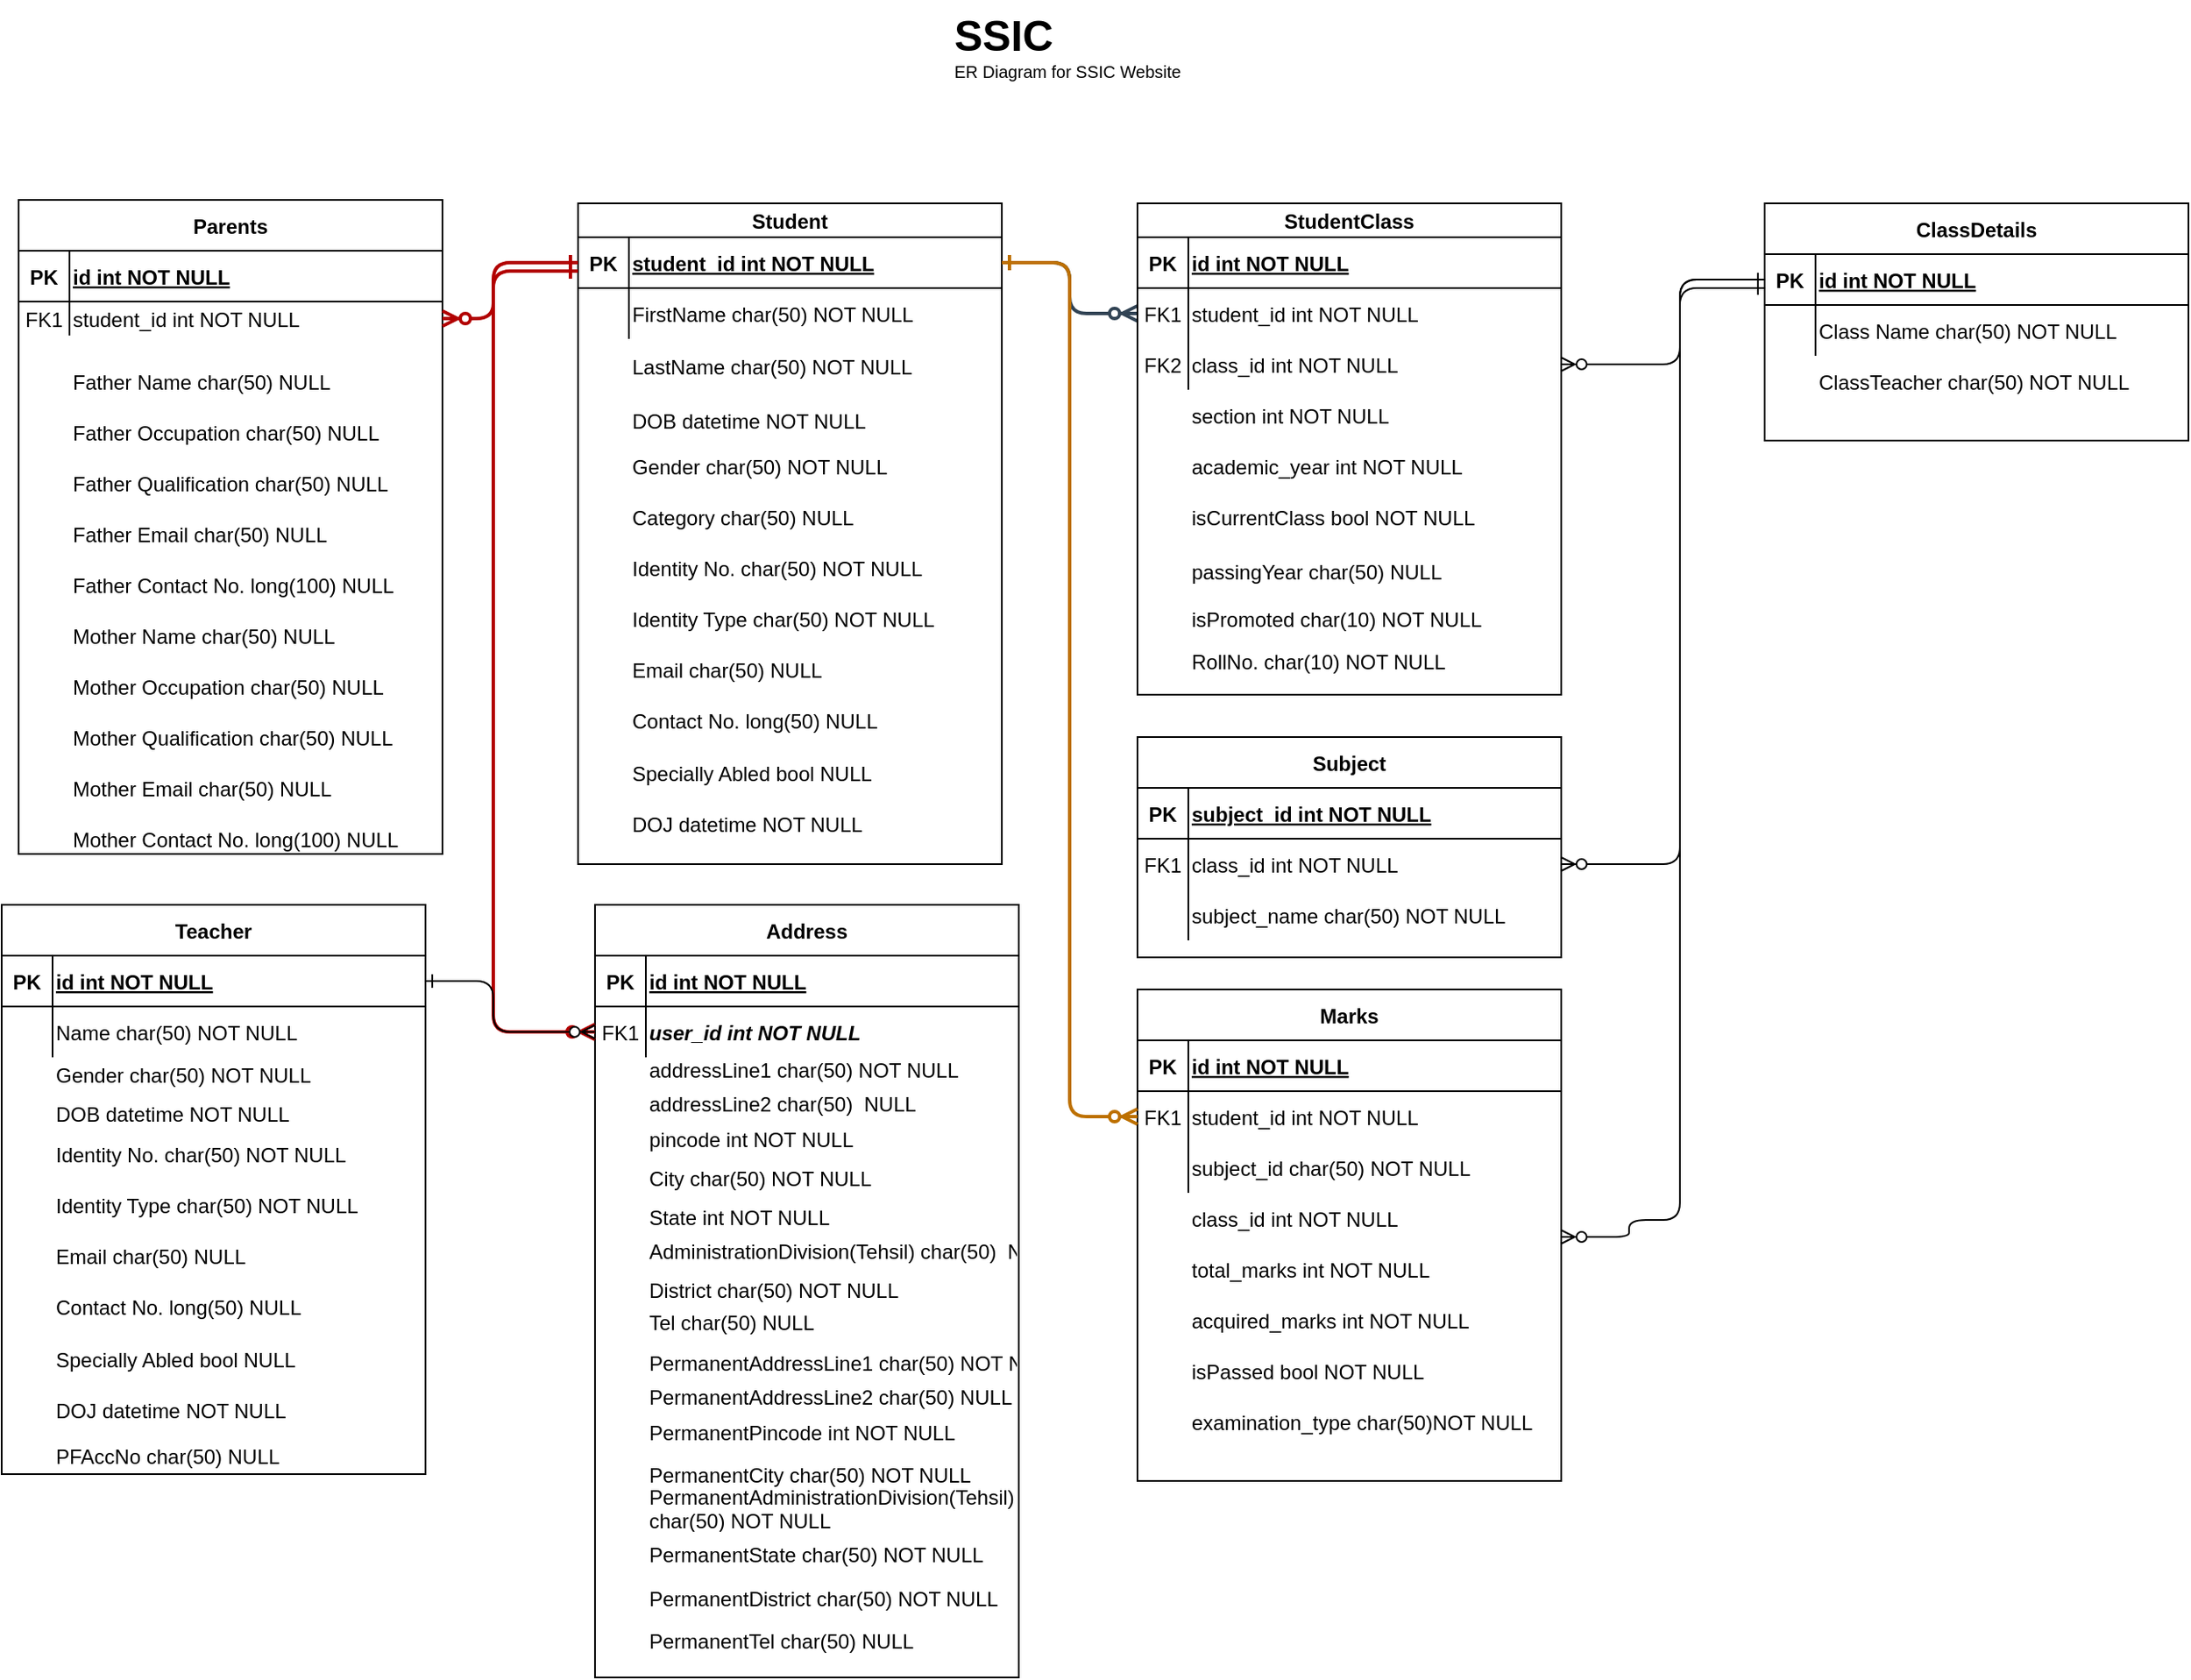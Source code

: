 <mxfile version="24.7.12">
  <diagram id="R2lEEEUBdFMjLlhIrx00" name="Page-1">
    <mxGraphModel dx="2584" dy="810" grid="1" gridSize="10" guides="1" tooltips="1" connect="1" arrows="1" fold="1" page="1" pageScale="1" pageWidth="850" pageHeight="1100" math="0" shadow="0" extFonts="Permanent Marker^https://fonts.googleapis.com/css?family=Permanent+Marker">
      <root>
        <mxCell id="0" />
        <mxCell id="1" parent="0" />
        <mxCell id="C-vyLk0tnHw3VtMMgP7b-1" value="" style="edgeStyle=orthogonalEdgeStyle;endArrow=ERzeroToMany;startArrow=ERone;endFill=1;startFill=0;spacing=2;spacingLeft=0;spacingBottom=0;strokeWidth=2;fillColor=#647687;strokeColor=#314354;" parent="1" source="C-vyLk0tnHw3VtMMgP7b-24" target="C-vyLk0tnHw3VtMMgP7b-6" edge="1">
          <mxGeometry width="100" height="100" relative="1" as="geometry">
            <mxPoint x="340" y="720" as="sourcePoint" />
            <mxPoint x="440" y="620" as="targetPoint" />
          </mxGeometry>
        </mxCell>
        <mxCell id="C-vyLk0tnHw3VtMMgP7b-2" value="StudentClass" style="shape=table;startSize=20;container=1;collapsible=1;childLayout=tableLayout;fixedRows=1;rowLines=0;fontStyle=1;align=center;resizeLast=1;spacing=2;spacingLeft=0;spacingBottom=0;" parent="1" vertex="1">
          <mxGeometry x="450" y="120" width="250" height="290" as="geometry" />
        </mxCell>
        <mxCell id="C-vyLk0tnHw3VtMMgP7b-3" value="" style="shape=partialRectangle;collapsible=0;dropTarget=0;pointerEvents=0;fillColor=none;points=[[0,0.5],[1,0.5]];portConstraint=eastwest;top=0;left=0;right=0;bottom=1;spacing=2;spacingLeft=0;spacingBottom=0;" parent="C-vyLk0tnHw3VtMMgP7b-2" vertex="1">
          <mxGeometry y="20" width="250" height="30" as="geometry" />
        </mxCell>
        <mxCell id="C-vyLk0tnHw3VtMMgP7b-4" value="PK" style="shape=partialRectangle;overflow=hidden;connectable=0;fillColor=none;top=0;left=0;bottom=0;right=0;fontStyle=1;spacing=2;spacingLeft=0;spacingBottom=0;" parent="C-vyLk0tnHw3VtMMgP7b-3" vertex="1">
          <mxGeometry width="30" height="30" as="geometry">
            <mxRectangle width="30" height="30" as="alternateBounds" />
          </mxGeometry>
        </mxCell>
        <mxCell id="C-vyLk0tnHw3VtMMgP7b-5" value="id int NOT NULL " style="shape=partialRectangle;overflow=hidden;connectable=0;fillColor=none;top=0;left=0;bottom=0;right=0;align=left;spacingLeft=0;fontStyle=5;spacing=2;spacingBottom=0;" parent="C-vyLk0tnHw3VtMMgP7b-3" vertex="1">
          <mxGeometry x="30" width="220" height="30" as="geometry">
            <mxRectangle width="220" height="30" as="alternateBounds" />
          </mxGeometry>
        </mxCell>
        <mxCell id="C-vyLk0tnHw3VtMMgP7b-6" value="" style="shape=partialRectangle;collapsible=0;dropTarget=0;pointerEvents=0;fillColor=none;points=[[0,0.5],[1,0.5]];portConstraint=eastwest;top=0;left=0;right=0;bottom=0;spacing=2;spacingLeft=0;spacingBottom=0;" parent="C-vyLk0tnHw3VtMMgP7b-2" vertex="1">
          <mxGeometry y="50" width="250" height="30" as="geometry" />
        </mxCell>
        <mxCell id="C-vyLk0tnHw3VtMMgP7b-7" value="FK1" style="shape=partialRectangle;overflow=hidden;connectable=0;fillColor=none;top=0;left=0;bottom=0;right=0;spacing=2;spacingLeft=0;spacingBottom=0;" parent="C-vyLk0tnHw3VtMMgP7b-6" vertex="1">
          <mxGeometry width="30" height="30" as="geometry">
            <mxRectangle width="30" height="30" as="alternateBounds" />
          </mxGeometry>
        </mxCell>
        <mxCell id="C-vyLk0tnHw3VtMMgP7b-8" value="student_id int NOT NULL" style="shape=partialRectangle;overflow=hidden;connectable=0;fillColor=none;top=0;left=0;bottom=0;right=0;align=left;spacingLeft=0;spacing=2;spacingBottom=0;" parent="C-vyLk0tnHw3VtMMgP7b-6" vertex="1">
          <mxGeometry x="30" width="220" height="30" as="geometry">
            <mxRectangle width="220" height="30" as="alternateBounds" />
          </mxGeometry>
        </mxCell>
        <mxCell id="C-vyLk0tnHw3VtMMgP7b-9" value="" style="shape=partialRectangle;collapsible=0;dropTarget=0;pointerEvents=0;fillColor=none;points=[[0,0.5],[1,0.5]];portConstraint=eastwest;top=0;left=0;right=0;bottom=0;spacing=2;spacingLeft=0;spacingBottom=0;" parent="C-vyLk0tnHw3VtMMgP7b-2" vertex="1">
          <mxGeometry y="80" width="250" height="30" as="geometry" />
        </mxCell>
        <mxCell id="C-vyLk0tnHw3VtMMgP7b-10" value="FK2" style="shape=partialRectangle;overflow=hidden;connectable=0;fillColor=none;top=0;left=0;bottom=0;right=0;spacing=2;spacingLeft=0;spacingBottom=0;" parent="C-vyLk0tnHw3VtMMgP7b-9" vertex="1">
          <mxGeometry width="30" height="30" as="geometry">
            <mxRectangle width="30" height="30" as="alternateBounds" />
          </mxGeometry>
        </mxCell>
        <mxCell id="C-vyLk0tnHw3VtMMgP7b-11" value="class_id int NOT NULL" style="shape=partialRectangle;overflow=hidden;connectable=0;fillColor=none;top=0;left=0;bottom=0;right=0;align=left;spacingLeft=0;spacing=2;spacingBottom=0;" parent="C-vyLk0tnHw3VtMMgP7b-9" vertex="1">
          <mxGeometry x="30" width="220" height="30" as="geometry">
            <mxRectangle width="220" height="30" as="alternateBounds" />
          </mxGeometry>
        </mxCell>
        <mxCell id="C-vyLk0tnHw3VtMMgP7b-13" value="Subject" style="shape=table;startSize=30;container=1;collapsible=1;childLayout=tableLayout;fixedRows=1;rowLines=0;fontStyle=1;align=center;resizeLast=1;spacing=2;spacingLeft=0;spacingBottom=0;" parent="1" vertex="1">
          <mxGeometry x="450" y="435" width="250" height="130" as="geometry" />
        </mxCell>
        <mxCell id="C-vyLk0tnHw3VtMMgP7b-14" value="" style="shape=partialRectangle;collapsible=0;dropTarget=0;pointerEvents=0;fillColor=none;points=[[0,0.5],[1,0.5]];portConstraint=eastwest;top=0;left=0;right=0;bottom=1;spacing=2;spacingLeft=0;spacingBottom=0;" parent="C-vyLk0tnHw3VtMMgP7b-13" vertex="1">
          <mxGeometry y="30" width="250" height="30" as="geometry" />
        </mxCell>
        <mxCell id="C-vyLk0tnHw3VtMMgP7b-15" value="PK" style="shape=partialRectangle;overflow=hidden;connectable=0;fillColor=none;top=0;left=0;bottom=0;right=0;fontStyle=1;spacing=2;spacingLeft=0;spacingBottom=0;" parent="C-vyLk0tnHw3VtMMgP7b-14" vertex="1">
          <mxGeometry width="30" height="30" as="geometry">
            <mxRectangle width="30" height="30" as="alternateBounds" />
          </mxGeometry>
        </mxCell>
        <mxCell id="C-vyLk0tnHw3VtMMgP7b-16" value="subject_id int NOT NULL " style="shape=partialRectangle;overflow=hidden;connectable=0;fillColor=none;top=0;left=0;bottom=0;right=0;align=left;spacingLeft=0;fontStyle=5;spacing=2;spacingBottom=0;" parent="C-vyLk0tnHw3VtMMgP7b-14" vertex="1">
          <mxGeometry x="30" width="220" height="30" as="geometry">
            <mxRectangle width="220" height="30" as="alternateBounds" />
          </mxGeometry>
        </mxCell>
        <mxCell id="C-vyLk0tnHw3VtMMgP7b-17" value="" style="shape=partialRectangle;collapsible=0;dropTarget=0;pointerEvents=0;fillColor=none;points=[[0,0.5],[1,0.5]];portConstraint=eastwest;top=0;left=0;right=0;bottom=0;spacing=2;spacingLeft=0;spacingBottom=0;" parent="C-vyLk0tnHw3VtMMgP7b-13" vertex="1">
          <mxGeometry y="60" width="250" height="30" as="geometry" />
        </mxCell>
        <mxCell id="C-vyLk0tnHw3VtMMgP7b-18" value="FK1" style="shape=partialRectangle;overflow=hidden;connectable=0;fillColor=none;top=0;left=0;bottom=0;right=0;spacing=2;spacingLeft=0;spacingBottom=0;" parent="C-vyLk0tnHw3VtMMgP7b-17" vertex="1">
          <mxGeometry width="30" height="30" as="geometry">
            <mxRectangle width="30" height="30" as="alternateBounds" />
          </mxGeometry>
        </mxCell>
        <mxCell id="C-vyLk0tnHw3VtMMgP7b-19" value="class_id int NOT NULL" style="shape=partialRectangle;overflow=hidden;connectable=0;fillColor=none;top=0;left=0;bottom=0;right=0;align=left;spacingLeft=0;spacing=2;spacingBottom=0;" parent="C-vyLk0tnHw3VtMMgP7b-17" vertex="1">
          <mxGeometry x="30" width="220" height="30" as="geometry">
            <mxRectangle width="220" height="30" as="alternateBounds" />
          </mxGeometry>
        </mxCell>
        <mxCell id="C-vyLk0tnHw3VtMMgP7b-20" value="" style="shape=partialRectangle;collapsible=0;dropTarget=0;pointerEvents=0;fillColor=none;points=[[0,0.5],[1,0.5]];portConstraint=eastwest;top=0;left=0;right=0;bottom=0;spacing=2;spacingLeft=0;spacingBottom=0;" parent="C-vyLk0tnHw3VtMMgP7b-13" vertex="1">
          <mxGeometry y="90" width="250" height="30" as="geometry" />
        </mxCell>
        <mxCell id="C-vyLk0tnHw3VtMMgP7b-21" value="" style="shape=partialRectangle;overflow=hidden;connectable=0;fillColor=none;top=0;left=0;bottom=0;right=0;spacing=2;spacingLeft=0;spacingBottom=0;" parent="C-vyLk0tnHw3VtMMgP7b-20" vertex="1">
          <mxGeometry width="30" height="30" as="geometry">
            <mxRectangle width="30" height="30" as="alternateBounds" />
          </mxGeometry>
        </mxCell>
        <mxCell id="C-vyLk0tnHw3VtMMgP7b-22" value="subject_name char(50) NOT NULL" style="shape=partialRectangle;overflow=hidden;connectable=0;fillColor=none;top=0;left=0;bottom=0;right=0;align=left;spacingLeft=0;spacing=2;spacingBottom=0;" parent="C-vyLk0tnHw3VtMMgP7b-20" vertex="1">
          <mxGeometry x="30" width="220" height="30" as="geometry">
            <mxRectangle width="220" height="30" as="alternateBounds" />
          </mxGeometry>
        </mxCell>
        <mxCell id="C-vyLk0tnHw3VtMMgP7b-23" value="Student" style="shape=table;startSize=20;container=1;collapsible=1;childLayout=tableLayout;fixedRows=1;rowLines=0;fontStyle=1;align=center;resizeLast=1;spacing=2;spacingLeft=0;spacingBottom=0;" parent="1" vertex="1">
          <mxGeometry x="120" y="120" width="250" height="390" as="geometry" />
        </mxCell>
        <mxCell id="C-vyLk0tnHw3VtMMgP7b-24" value="" style="shape=partialRectangle;collapsible=0;dropTarget=0;pointerEvents=0;fillColor=none;points=[[0,0.5],[1,0.5]];portConstraint=eastwest;top=0;left=0;right=0;bottom=1;spacing=2;spacingLeft=0;spacingBottom=0;" parent="C-vyLk0tnHw3VtMMgP7b-23" vertex="1">
          <mxGeometry y="20" width="250" height="30" as="geometry" />
        </mxCell>
        <mxCell id="C-vyLk0tnHw3VtMMgP7b-25" value="PK" style="shape=partialRectangle;overflow=hidden;connectable=0;fillColor=none;top=0;left=0;bottom=0;right=0;fontStyle=1;spacing=2;spacingLeft=0;spacingBottom=0;" parent="C-vyLk0tnHw3VtMMgP7b-24" vertex="1">
          <mxGeometry width="30" height="30" as="geometry">
            <mxRectangle width="30" height="30" as="alternateBounds" />
          </mxGeometry>
        </mxCell>
        <mxCell id="C-vyLk0tnHw3VtMMgP7b-26" value="student_id int NOT NULL " style="shape=partialRectangle;overflow=hidden;connectable=0;fillColor=none;top=0;left=0;bottom=0;right=0;align=left;spacingLeft=0;fontStyle=5;spacing=2;spacingBottom=0;" parent="C-vyLk0tnHw3VtMMgP7b-24" vertex="1">
          <mxGeometry x="30" width="220" height="30" as="geometry">
            <mxRectangle width="220" height="30" as="alternateBounds" />
          </mxGeometry>
        </mxCell>
        <mxCell id="C-vyLk0tnHw3VtMMgP7b-27" value="" style="shape=partialRectangle;collapsible=0;dropTarget=0;pointerEvents=0;fillColor=none;points=[[0,0.5],[1,0.5]];portConstraint=eastwest;top=0;left=0;right=0;bottom=0;spacing=2;spacingLeft=0;spacingBottom=0;" parent="C-vyLk0tnHw3VtMMgP7b-23" vertex="1">
          <mxGeometry y="50" width="250" height="30" as="geometry" />
        </mxCell>
        <mxCell id="C-vyLk0tnHw3VtMMgP7b-28" value="" style="shape=partialRectangle;overflow=hidden;connectable=0;fillColor=none;top=0;left=0;bottom=0;right=0;spacing=2;spacingLeft=0;spacingBottom=0;" parent="C-vyLk0tnHw3VtMMgP7b-27" vertex="1">
          <mxGeometry width="30" height="30" as="geometry">
            <mxRectangle width="30" height="30" as="alternateBounds" />
          </mxGeometry>
        </mxCell>
        <mxCell id="C-vyLk0tnHw3VtMMgP7b-29" value="FirstName char(50) NOT NULL" style="shape=partialRectangle;overflow=hidden;connectable=0;fillColor=none;top=0;left=0;bottom=0;right=0;align=left;spacingLeft=0;spacing=2;spacingBottom=0;" parent="C-vyLk0tnHw3VtMMgP7b-27" vertex="1">
          <mxGeometry x="30" width="220" height="30" as="geometry">
            <mxRectangle width="220" height="30" as="alternateBounds" />
          </mxGeometry>
        </mxCell>
        <mxCell id="k3oxSV8VT4pSsXAw7agm-1" value="&lt;p style=&quot;line-height: 130%;&quot;&gt;&lt;/p&gt;&lt;h1 style=&quot;margin-top: 0px; font-size: 25px; line-height: 20%;&quot;&gt;SSIC&lt;/h1&gt;&lt;p style=&quot;line-height: 20%;&quot;&gt;&lt;font style=&quot;font-size: 10px;&quot;&gt;ER Diagram for SSIC Website&lt;/font&gt;&lt;/p&gt;&lt;p&gt;&lt;/p&gt;" style="text;html=1;whiteSpace=wrap;overflow=hidden;rounded=0;labelBackgroundColor=default;" vertex="1" parent="1">
          <mxGeometry x="340" width="140" height="50" as="geometry" />
        </mxCell>
        <mxCell id="k3oxSV8VT4pSsXAw7agm-7" value="" style="group;spacing=2;spacingLeft=0;spacingBottom=0;" vertex="1" connectable="0" parent="1">
          <mxGeometry x="120" y="201" width="250" height="30" as="geometry" />
        </mxCell>
        <mxCell id="k3oxSV8VT4pSsXAw7agm-5" value="" style="shape=partialRectangle;overflow=hidden;connectable=0;fillColor=none;top=0;left=0;bottom=0;right=0;spacing=2;spacingLeft=0;spacingBottom=0;" vertex="1" parent="k3oxSV8VT4pSsXAw7agm-7">
          <mxGeometry width="30" height="30" as="geometry">
            <mxRectangle width="30" height="30" as="alternateBounds" />
          </mxGeometry>
        </mxCell>
        <mxCell id="k3oxSV8VT4pSsXAw7agm-6" value="LastName char(50) NOT NULL" style="shape=partialRectangle;overflow=hidden;connectable=0;fillColor=none;top=0;left=0;bottom=0;right=0;align=left;spacingLeft=0;spacing=2;spacingBottom=0;" vertex="1" parent="k3oxSV8VT4pSsXAw7agm-7">
          <mxGeometry x="30" width="220" height="30" as="geometry">
            <mxRectangle width="220" height="30" as="alternateBounds" />
          </mxGeometry>
        </mxCell>
        <mxCell id="k3oxSV8VT4pSsXAw7agm-8" value="" style="group;spacing=2;spacingLeft=0;spacingBottom=0;" vertex="1" connectable="0" parent="1">
          <mxGeometry x="120" y="233" width="250" height="30" as="geometry" />
        </mxCell>
        <mxCell id="k3oxSV8VT4pSsXAw7agm-9" value="" style="shape=partialRectangle;overflow=hidden;connectable=0;fillColor=none;top=0;left=0;bottom=0;right=0;spacing=2;spacingLeft=0;spacingBottom=0;" vertex="1" parent="k3oxSV8VT4pSsXAw7agm-8">
          <mxGeometry width="30" height="30" as="geometry">
            <mxRectangle width="30" height="30" as="alternateBounds" />
          </mxGeometry>
        </mxCell>
        <mxCell id="k3oxSV8VT4pSsXAw7agm-10" value="DOB datetime NOT NULL" style="shape=partialRectangle;overflow=hidden;connectable=0;fillColor=none;top=0;left=0;bottom=0;right=0;align=left;spacingLeft=0;spacing=2;spacingBottom=0;" vertex="1" parent="k3oxSV8VT4pSsXAw7agm-8">
          <mxGeometry x="30" width="220" height="30" as="geometry">
            <mxRectangle width="220" height="30" as="alternateBounds" />
          </mxGeometry>
        </mxCell>
        <mxCell id="k3oxSV8VT4pSsXAw7agm-11" value="" style="group;spacing=2;spacingLeft=0;spacingBottom=0;" vertex="1" connectable="0" parent="1">
          <mxGeometry x="120" y="260" width="250" height="30" as="geometry" />
        </mxCell>
        <mxCell id="k3oxSV8VT4pSsXAw7agm-12" value="" style="shape=partialRectangle;overflow=hidden;connectable=0;fillColor=none;top=0;left=0;bottom=0;right=0;spacing=2;spacingLeft=0;spacingBottom=0;" vertex="1" parent="k3oxSV8VT4pSsXAw7agm-11">
          <mxGeometry width="30" height="30" as="geometry">
            <mxRectangle width="30" height="30" as="alternateBounds" />
          </mxGeometry>
        </mxCell>
        <mxCell id="k3oxSV8VT4pSsXAw7agm-13" value="Gender char(50) NOT NULL" style="shape=partialRectangle;overflow=hidden;connectable=0;fillColor=none;top=0;left=0;bottom=0;right=0;align=left;spacingLeft=0;spacing=2;spacingBottom=0;" vertex="1" parent="k3oxSV8VT4pSsXAw7agm-11">
          <mxGeometry x="30" width="220" height="30" as="geometry">
            <mxRectangle width="220" height="30" as="alternateBounds" />
          </mxGeometry>
        </mxCell>
        <mxCell id="k3oxSV8VT4pSsXAw7agm-14" value="Category char(50) NULL" style="shape=partialRectangle;overflow=hidden;connectable=0;fillColor=none;top=0;left=0;bottom=0;right=0;align=left;spacingLeft=0;spacing=2;spacingBottom=0;" vertex="1" parent="1">
          <mxGeometry x="150" y="290" width="220" height="30" as="geometry">
            <mxRectangle width="220" height="30" as="alternateBounds" />
          </mxGeometry>
        </mxCell>
        <mxCell id="k3oxSV8VT4pSsXAw7agm-15" value="Identity No. char(50) NOT NULL" style="shape=partialRectangle;overflow=hidden;connectable=0;fillColor=none;top=0;left=0;bottom=0;right=0;align=left;spacingLeft=0;spacing=2;spacingBottom=0;" vertex="1" parent="1">
          <mxGeometry x="150" y="320" width="220" height="30" as="geometry">
            <mxRectangle width="220" height="30" as="alternateBounds" />
          </mxGeometry>
        </mxCell>
        <mxCell id="k3oxSV8VT4pSsXAw7agm-16" value="Identity Type char(50) NOT NULL" style="shape=partialRectangle;overflow=hidden;connectable=0;fillColor=none;top=0;left=0;bottom=0;right=0;align=left;spacingLeft=0;spacing=2;spacingBottom=0;" vertex="1" parent="1">
          <mxGeometry x="150" y="350" width="220" height="30" as="geometry">
            <mxRectangle width="220" height="30" as="alternateBounds" />
          </mxGeometry>
        </mxCell>
        <mxCell id="k3oxSV8VT4pSsXAw7agm-17" value="Email char(50) NULL" style="shape=partialRectangle;overflow=hidden;connectable=0;fillColor=none;top=0;left=0;bottom=0;right=0;align=left;spacingLeft=0;spacing=2;spacingBottom=0;" vertex="1" parent="1">
          <mxGeometry x="150" y="380" width="220" height="30" as="geometry">
            <mxRectangle width="220" height="30" as="alternateBounds" />
          </mxGeometry>
        </mxCell>
        <mxCell id="k3oxSV8VT4pSsXAw7agm-18" value="Contact No. long(50) NULL" style="shape=partialRectangle;overflow=hidden;connectable=0;fillColor=none;top=0;left=0;bottom=0;right=0;align=left;spacingLeft=0;spacing=2;spacingBottom=0;" vertex="1" parent="1">
          <mxGeometry x="150" y="410" width="220" height="30" as="geometry">
            <mxRectangle width="220" height="30" as="alternateBounds" />
          </mxGeometry>
        </mxCell>
        <mxCell id="k3oxSV8VT4pSsXAw7agm-30" value="Specially Abled bool NULL" style="shape=partialRectangle;overflow=hidden;connectable=0;fillColor=none;top=0;left=0;bottom=0;right=0;align=left;spacingLeft=0;spacing=2;spacingBottom=0;" vertex="1" parent="1">
          <mxGeometry x="150" y="441" width="220" height="30" as="geometry">
            <mxRectangle width="220" height="30" as="alternateBounds" />
          </mxGeometry>
        </mxCell>
        <mxCell id="k3oxSV8VT4pSsXAw7agm-31" value="DOJ datetime NOT NULL" style="shape=partialRectangle;overflow=hidden;connectable=0;fillColor=none;top=0;left=0;bottom=0;right=0;align=left;spacingLeft=0;spacing=2;spacingBottom=0;" vertex="1" parent="1">
          <mxGeometry x="150" y="471" width="220" height="30" as="geometry">
            <mxRectangle width="220" height="30" as="alternateBounds" />
          </mxGeometry>
        </mxCell>
        <mxCell id="k3oxSV8VT4pSsXAw7agm-32" value="section int NOT NULL" style="shape=partialRectangle;overflow=hidden;connectable=0;fillColor=none;top=0;left=0;bottom=0;right=0;align=left;spacingLeft=0;spacing=2;spacingBottom=0;" vertex="1" parent="1">
          <mxGeometry x="480" y="230" width="220" height="30" as="geometry">
            <mxRectangle width="220" height="30" as="alternateBounds" />
          </mxGeometry>
        </mxCell>
        <mxCell id="k3oxSV8VT4pSsXAw7agm-33" value="Marks" style="shape=table;startSize=30;container=1;collapsible=1;childLayout=tableLayout;fixedRows=1;rowLines=0;fontStyle=1;align=center;resizeLast=1;spacing=2;spacingLeft=0;spacingBottom=0;" vertex="1" parent="1">
          <mxGeometry x="450" y="584" width="250" height="290" as="geometry" />
        </mxCell>
        <mxCell id="k3oxSV8VT4pSsXAw7agm-34" value="" style="shape=partialRectangle;collapsible=0;dropTarget=0;pointerEvents=0;fillColor=none;points=[[0,0.5],[1,0.5]];portConstraint=eastwest;top=0;left=0;right=0;bottom=1;spacing=2;spacingLeft=0;spacingBottom=0;" vertex="1" parent="k3oxSV8VT4pSsXAw7agm-33">
          <mxGeometry y="30" width="250" height="30" as="geometry" />
        </mxCell>
        <mxCell id="k3oxSV8VT4pSsXAw7agm-35" value="PK" style="shape=partialRectangle;overflow=hidden;connectable=0;fillColor=none;top=0;left=0;bottom=0;right=0;fontStyle=1;spacing=2;spacingLeft=0;spacingBottom=0;" vertex="1" parent="k3oxSV8VT4pSsXAw7agm-34">
          <mxGeometry width="30" height="30" as="geometry">
            <mxRectangle width="30" height="30" as="alternateBounds" />
          </mxGeometry>
        </mxCell>
        <mxCell id="k3oxSV8VT4pSsXAw7agm-36" value="id int NOT NULL " style="shape=partialRectangle;overflow=hidden;connectable=0;fillColor=none;top=0;left=0;bottom=0;right=0;align=left;spacingLeft=0;fontStyle=5;spacing=2;spacingBottom=0;" vertex="1" parent="k3oxSV8VT4pSsXAw7agm-34">
          <mxGeometry x="30" width="220" height="30" as="geometry">
            <mxRectangle width="220" height="30" as="alternateBounds" />
          </mxGeometry>
        </mxCell>
        <mxCell id="k3oxSV8VT4pSsXAw7agm-37" value="" style="shape=partialRectangle;collapsible=0;dropTarget=0;pointerEvents=0;fillColor=none;points=[[0,0.5],[1,0.5]];portConstraint=eastwest;top=0;left=0;right=0;bottom=0;spacing=2;spacingLeft=0;spacingBottom=0;" vertex="1" parent="k3oxSV8VT4pSsXAw7agm-33">
          <mxGeometry y="60" width="250" height="30" as="geometry" />
        </mxCell>
        <mxCell id="k3oxSV8VT4pSsXAw7agm-38" value="FK1" style="shape=partialRectangle;overflow=hidden;connectable=0;fillColor=none;top=0;left=0;bottom=0;right=0;spacing=2;spacingLeft=0;spacingBottom=0;" vertex="1" parent="k3oxSV8VT4pSsXAw7agm-37">
          <mxGeometry width="30" height="30" as="geometry">
            <mxRectangle width="30" height="30" as="alternateBounds" />
          </mxGeometry>
        </mxCell>
        <mxCell id="k3oxSV8VT4pSsXAw7agm-39" value="student_id int NOT NULL" style="shape=partialRectangle;overflow=hidden;connectable=0;fillColor=none;top=0;left=0;bottom=0;right=0;align=left;spacingLeft=0;spacing=2;spacingBottom=0;" vertex="1" parent="k3oxSV8VT4pSsXAw7agm-37">
          <mxGeometry x="30" width="220" height="30" as="geometry">
            <mxRectangle width="220" height="30" as="alternateBounds" />
          </mxGeometry>
        </mxCell>
        <mxCell id="k3oxSV8VT4pSsXAw7agm-40" value="" style="shape=partialRectangle;collapsible=0;dropTarget=0;pointerEvents=0;fillColor=none;points=[[0,0.5],[1,0.5]];portConstraint=eastwest;top=0;left=0;right=0;bottom=0;spacing=2;spacingLeft=0;spacingBottom=0;" vertex="1" parent="k3oxSV8VT4pSsXAw7agm-33">
          <mxGeometry y="90" width="250" height="30" as="geometry" />
        </mxCell>
        <mxCell id="k3oxSV8VT4pSsXAw7agm-41" value="" style="shape=partialRectangle;overflow=hidden;connectable=0;fillColor=none;top=0;left=0;bottom=0;right=0;spacing=2;spacingLeft=0;spacingBottom=0;" vertex="1" parent="k3oxSV8VT4pSsXAw7agm-40">
          <mxGeometry width="30" height="30" as="geometry">
            <mxRectangle width="30" height="30" as="alternateBounds" />
          </mxGeometry>
        </mxCell>
        <mxCell id="k3oxSV8VT4pSsXAw7agm-42" value="subject_id char(50) NOT NULL" style="shape=partialRectangle;overflow=hidden;connectable=0;fillColor=none;top=0;left=0;bottom=0;right=0;align=left;spacingLeft=0;spacing=2;spacingBottom=0;" vertex="1" parent="k3oxSV8VT4pSsXAw7agm-40">
          <mxGeometry x="30" width="220" height="30" as="geometry">
            <mxRectangle width="220" height="30" as="alternateBounds" />
          </mxGeometry>
        </mxCell>
        <mxCell id="k3oxSV8VT4pSsXAw7agm-46" value="" style="edgeStyle=orthogonalEdgeStyle;endArrow=ERzeroToMany;startArrow=ERone;endFill=1;startFill=0;exitX=1;exitY=0.5;exitDx=0;exitDy=0;fillColor=#f0a30a;strokeColor=#BD7000;targetPerimeterSpacing=0;jumpSize=0;strokeWidth=2;spacing=2;spacingLeft=0;spacingBottom=0;" edge="1" parent="1" source="C-vyLk0tnHw3VtMMgP7b-24" target="k3oxSV8VT4pSsXAw7agm-37">
          <mxGeometry width="100" height="100" relative="1" as="geometry">
            <mxPoint x="700" y="155" as="sourcePoint" />
            <mxPoint x="740" y="490" as="targetPoint" />
          </mxGeometry>
        </mxCell>
        <mxCell id="k3oxSV8VT4pSsXAw7agm-50" value="academic_year int NOT NULL" style="shape=partialRectangle;overflow=hidden;connectable=0;fillColor=none;top=0;left=0;bottom=0;right=0;align=left;spacingLeft=0;spacing=2;spacingBottom=0;" vertex="1" parent="1">
          <mxGeometry x="480" y="260" width="220" height="30" as="geometry">
            <mxRectangle width="220" height="30" as="alternateBounds" />
          </mxGeometry>
        </mxCell>
        <mxCell id="k3oxSV8VT4pSsXAw7agm-51" value="class_id int NOT NULL" style="shape=partialRectangle;overflow=hidden;connectable=0;fillColor=none;top=0;left=0;bottom=0;right=0;align=left;spacingLeft=0;spacing=2;spacingBottom=0;" vertex="1" parent="1">
          <mxGeometry x="480" y="704" width="220" height="30" as="geometry">
            <mxRectangle width="220" height="30" as="alternateBounds" />
          </mxGeometry>
        </mxCell>
        <mxCell id="k3oxSV8VT4pSsXAw7agm-52" value="total_marks int NOT NULL" style="shape=partialRectangle;overflow=hidden;connectable=0;fillColor=none;top=0;left=0;bottom=0;right=0;align=left;spacingLeft=0;spacing=2;spacingBottom=0;" vertex="1" parent="1">
          <mxGeometry x="480" y="734" width="220" height="30" as="geometry">
            <mxRectangle width="220" height="30" as="alternateBounds" />
          </mxGeometry>
        </mxCell>
        <mxCell id="k3oxSV8VT4pSsXAw7agm-53" value="acquired_marks int NOT NULL" style="shape=partialRectangle;overflow=hidden;connectable=0;fillColor=none;top=0;left=0;bottom=0;right=0;align=left;spacingLeft=0;spacing=2;spacingBottom=0;" vertex="1" parent="1">
          <mxGeometry x="480" y="764" width="220" height="30" as="geometry">
            <mxRectangle width="220" height="30" as="alternateBounds" />
          </mxGeometry>
        </mxCell>
        <mxCell id="k3oxSV8VT4pSsXAw7agm-54" value="isPassed bool NOT NULL" style="shape=partialRectangle;overflow=hidden;connectable=0;fillColor=none;top=0;left=0;bottom=0;right=0;align=left;spacingLeft=0;spacing=2;spacingBottom=0;" vertex="1" parent="1">
          <mxGeometry x="480" y="794" width="220" height="30" as="geometry">
            <mxRectangle width="220" height="30" as="alternateBounds" />
          </mxGeometry>
        </mxCell>
        <mxCell id="k3oxSV8VT4pSsXAw7agm-55" value="examination_type char(50)NOT NULL" style="shape=partialRectangle;overflow=hidden;connectable=0;fillColor=none;top=0;left=0;bottom=0;right=0;align=left;spacingLeft=0;spacing=2;spacingBottom=0;" vertex="1" parent="1">
          <mxGeometry x="480" y="824" width="220" height="30" as="geometry">
            <mxRectangle width="220" height="30" as="alternateBounds" />
          </mxGeometry>
        </mxCell>
        <mxCell id="k3oxSV8VT4pSsXAw7agm-66" value="isCurrentClass bool NOT NULL" style="shape=partialRectangle;overflow=hidden;connectable=0;fillColor=none;top=0;left=0;bottom=0;right=0;align=left;spacingLeft=0;spacing=2;spacingBottom=0;" vertex="1" parent="1">
          <mxGeometry x="480" y="290" width="220" height="30" as="geometry">
            <mxRectangle width="220" height="30" as="alternateBounds" />
          </mxGeometry>
        </mxCell>
        <mxCell id="k3oxSV8VT4pSsXAw7agm-67" value="ClassDetails" style="shape=table;startSize=30;container=1;collapsible=1;childLayout=tableLayout;fixedRows=1;rowLines=0;fontStyle=1;align=center;resizeLast=1;spacing=2;spacingLeft=0;spacingBottom=0;" vertex="1" parent="1">
          <mxGeometry x="820" y="120" width="250" height="140" as="geometry" />
        </mxCell>
        <mxCell id="k3oxSV8VT4pSsXAw7agm-68" value="" style="shape=partialRectangle;collapsible=0;dropTarget=0;pointerEvents=0;fillColor=none;points=[[0,0.5],[1,0.5]];portConstraint=eastwest;top=0;left=0;right=0;bottom=1;spacing=2;spacingLeft=0;spacingBottom=0;" vertex="1" parent="k3oxSV8VT4pSsXAw7agm-67">
          <mxGeometry y="30" width="250" height="30" as="geometry" />
        </mxCell>
        <mxCell id="k3oxSV8VT4pSsXAw7agm-69" value="PK" style="shape=partialRectangle;overflow=hidden;connectable=0;fillColor=none;top=0;left=0;bottom=0;right=0;fontStyle=1;spacing=2;spacingLeft=0;spacingBottom=0;" vertex="1" parent="k3oxSV8VT4pSsXAw7agm-68">
          <mxGeometry width="30" height="30" as="geometry">
            <mxRectangle width="30" height="30" as="alternateBounds" />
          </mxGeometry>
        </mxCell>
        <mxCell id="k3oxSV8VT4pSsXAw7agm-70" value="id int NOT NULL " style="shape=partialRectangle;overflow=hidden;connectable=0;fillColor=none;top=0;left=0;bottom=0;right=0;align=left;spacingLeft=0;fontStyle=5;spacing=2;spacingBottom=0;" vertex="1" parent="k3oxSV8VT4pSsXAw7agm-68">
          <mxGeometry x="30" width="220" height="30" as="geometry">
            <mxRectangle width="220" height="30" as="alternateBounds" />
          </mxGeometry>
        </mxCell>
        <mxCell id="k3oxSV8VT4pSsXAw7agm-74" value="" style="shape=partialRectangle;collapsible=0;dropTarget=0;pointerEvents=0;fillColor=none;points=[[0,0.5],[1,0.5]];portConstraint=eastwest;top=0;left=0;right=0;bottom=0;spacing=2;spacingLeft=0;spacingBottom=0;" vertex="1" parent="k3oxSV8VT4pSsXAw7agm-67">
          <mxGeometry y="60" width="250" height="30" as="geometry" />
        </mxCell>
        <mxCell id="k3oxSV8VT4pSsXAw7agm-75" value="" style="shape=partialRectangle;overflow=hidden;connectable=0;fillColor=none;top=0;left=0;bottom=0;right=0;spacing=2;spacingLeft=0;spacingBottom=0;" vertex="1" parent="k3oxSV8VT4pSsXAw7agm-74">
          <mxGeometry width="30" height="30" as="geometry">
            <mxRectangle width="30" height="30" as="alternateBounds" />
          </mxGeometry>
        </mxCell>
        <mxCell id="k3oxSV8VT4pSsXAw7agm-76" value="Class Name char(50) NOT NULL" style="shape=partialRectangle;overflow=hidden;connectable=0;fillColor=none;top=0;left=0;bottom=0;right=0;align=left;spacingLeft=0;spacing=2;spacingBottom=0;" vertex="1" parent="k3oxSV8VT4pSsXAw7agm-74">
          <mxGeometry x="30" width="220" height="30" as="geometry">
            <mxRectangle width="220" height="30" as="alternateBounds" />
          </mxGeometry>
        </mxCell>
        <mxCell id="k3oxSV8VT4pSsXAw7agm-77" value="passingYear char(50) NULL" style="shape=partialRectangle;overflow=hidden;connectable=0;fillColor=none;top=0;left=0;bottom=0;right=0;align=left;spacingLeft=0;spacing=2;spacingBottom=0;" vertex="1" parent="1">
          <mxGeometry x="480" y="322" width="220" height="30" as="geometry">
            <mxRectangle width="220" height="30" as="alternateBounds" />
          </mxGeometry>
        </mxCell>
        <mxCell id="k3oxSV8VT4pSsXAw7agm-78" value="isPromoted char(10) NOT NULL" style="shape=partialRectangle;overflow=hidden;connectable=0;fillColor=none;top=0;left=0;bottom=0;right=0;align=left;spacingLeft=0;spacing=2;spacingBottom=0;" vertex="1" parent="1">
          <mxGeometry x="480" y="350" width="220" height="30" as="geometry">
            <mxRectangle width="220" height="30" as="alternateBounds" />
          </mxGeometry>
        </mxCell>
        <mxCell id="k3oxSV8VT4pSsXAw7agm-82" value="RollNo. char(10) NOT NULL" style="shape=partialRectangle;overflow=hidden;connectable=0;fillColor=none;top=0;left=0;bottom=0;right=0;align=left;spacingLeft=0;spacing=2;spacingBottom=0;" vertex="1" parent="1">
          <mxGeometry x="480" y="375" width="220" height="30" as="geometry">
            <mxRectangle width="220" height="30" as="alternateBounds" />
          </mxGeometry>
        </mxCell>
        <mxCell id="k3oxSV8VT4pSsXAw7agm-83" value="Address" style="shape=table;startSize=30;container=1;collapsible=1;childLayout=tableLayout;fixedRows=1;rowLines=0;fontStyle=1;align=center;resizeLast=1;spacing=2;spacingLeft=0;spacingBottom=0;" vertex="1" parent="1">
          <mxGeometry x="130" y="534" width="250" height="456" as="geometry" />
        </mxCell>
        <mxCell id="k3oxSV8VT4pSsXAw7agm-84" value="" style="shape=partialRectangle;collapsible=0;dropTarget=0;pointerEvents=0;fillColor=none;points=[[0,0.5],[1,0.5]];portConstraint=eastwest;top=0;left=0;right=0;bottom=1;spacing=2;spacingLeft=0;spacingBottom=0;" vertex="1" parent="k3oxSV8VT4pSsXAw7agm-83">
          <mxGeometry y="30" width="250" height="30" as="geometry" />
        </mxCell>
        <mxCell id="k3oxSV8VT4pSsXAw7agm-85" value="PK" style="shape=partialRectangle;overflow=hidden;connectable=0;fillColor=none;top=0;left=0;bottom=0;right=0;fontStyle=1;spacing=2;spacingLeft=0;spacingBottom=0;" vertex="1" parent="k3oxSV8VT4pSsXAw7agm-84">
          <mxGeometry width="30" height="30" as="geometry">
            <mxRectangle width="30" height="30" as="alternateBounds" />
          </mxGeometry>
        </mxCell>
        <mxCell id="k3oxSV8VT4pSsXAw7agm-86" value="id int NOT NULL " style="shape=partialRectangle;overflow=hidden;connectable=0;fillColor=none;top=0;left=0;bottom=0;right=0;align=left;spacingLeft=0;fontStyle=5;spacing=2;spacingBottom=0;" vertex="1" parent="k3oxSV8VT4pSsXAw7agm-84">
          <mxGeometry x="30" width="220" height="30" as="geometry">
            <mxRectangle width="220" height="30" as="alternateBounds" />
          </mxGeometry>
        </mxCell>
        <mxCell id="k3oxSV8VT4pSsXAw7agm-87" value="" style="shape=partialRectangle;collapsible=0;dropTarget=0;pointerEvents=0;fillColor=none;points=[[0,0.5],[1,0.5]];portConstraint=eastwest;top=0;left=0;right=0;bottom=0;spacing=2;spacingLeft=0;spacingBottom=0;" vertex="1" parent="k3oxSV8VT4pSsXAw7agm-83">
          <mxGeometry y="60" width="250" height="30" as="geometry" />
        </mxCell>
        <mxCell id="k3oxSV8VT4pSsXAw7agm-88" value="FK1" style="shape=partialRectangle;overflow=hidden;connectable=0;fillColor=none;top=0;left=0;bottom=0;right=0;spacing=2;spacingLeft=0;spacingBottom=0;" vertex="1" parent="k3oxSV8VT4pSsXAw7agm-87">
          <mxGeometry width="30" height="30" as="geometry">
            <mxRectangle width="30" height="30" as="alternateBounds" />
          </mxGeometry>
        </mxCell>
        <mxCell id="k3oxSV8VT4pSsXAw7agm-89" value="user_id int NOT NULL" style="shape=partialRectangle;overflow=hidden;connectable=0;fillColor=none;top=0;left=0;bottom=0;right=0;align=left;spacingLeft=0;spacing=2;spacingBottom=0;fontStyle=3" vertex="1" parent="k3oxSV8VT4pSsXAw7agm-87">
          <mxGeometry x="30" width="220" height="30" as="geometry">
            <mxRectangle width="220" height="30" as="alternateBounds" />
          </mxGeometry>
        </mxCell>
        <mxCell id="k3oxSV8VT4pSsXAw7agm-113" value="Father Name char(50) NULL" style="shape=partialRectangle;overflow=hidden;connectable=0;fillColor=none;top=0;left=0;bottom=0;right=0;align=left;spacingLeft=0;spacing=2;spacingBottom=0;" vertex="1" parent="1">
          <mxGeometry x="-180" y="210" width="220" height="30" as="geometry">
            <mxRectangle width="220" height="30" as="alternateBounds" />
          </mxGeometry>
        </mxCell>
        <mxCell id="k3oxSV8VT4pSsXAw7agm-114" value="Father Occupation char(50) NULL" style="shape=partialRectangle;overflow=hidden;connectable=0;fillColor=none;top=0;left=0;bottom=0;right=0;align=left;spacingLeft=0;spacing=2;spacingBottom=0;" vertex="1" parent="1">
          <mxGeometry x="-180" y="240" width="220" height="30" as="geometry">
            <mxRectangle width="220" height="30" as="alternateBounds" />
          </mxGeometry>
        </mxCell>
        <mxCell id="k3oxSV8VT4pSsXAw7agm-115" value="Father Qualification char(50) NULL" style="shape=partialRectangle;overflow=hidden;connectable=0;fillColor=none;top=0;left=0;bottom=0;right=0;align=left;spacingLeft=0;spacing=2;spacingBottom=0;" vertex="1" parent="1">
          <mxGeometry x="-180" y="270" width="220" height="30" as="geometry">
            <mxRectangle width="220" height="30" as="alternateBounds" />
          </mxGeometry>
        </mxCell>
        <mxCell id="k3oxSV8VT4pSsXAw7agm-116" value="Father Email char(50) NULL" style="shape=partialRectangle;overflow=hidden;connectable=0;fillColor=none;top=0;left=0;bottom=0;right=0;align=left;spacingLeft=0;spacing=2;spacingBottom=0;" vertex="1" parent="1">
          <mxGeometry x="-180" y="300" width="220" height="30" as="geometry">
            <mxRectangle width="220" height="30" as="alternateBounds" />
          </mxGeometry>
        </mxCell>
        <mxCell id="k3oxSV8VT4pSsXAw7agm-117" value="Father Contact No. long(100) NULL" style="shape=partialRectangle;overflow=hidden;connectable=0;fillColor=none;top=0;left=0;bottom=0;right=0;align=left;spacingLeft=0;spacing=2;spacingBottom=0;" vertex="1" parent="1">
          <mxGeometry x="-180" y="330" width="220" height="30" as="geometry">
            <mxRectangle width="220" height="30" as="alternateBounds" />
          </mxGeometry>
        </mxCell>
        <mxCell id="k3oxSV8VT4pSsXAw7agm-118" value="Mother Name char(50) NULL" style="shape=partialRectangle;overflow=hidden;connectable=0;fillColor=none;top=0;left=0;bottom=0;right=0;align=left;spacingLeft=0;spacing=2;spacingBottom=0;" vertex="1" parent="1">
          <mxGeometry x="-180" y="360" width="220" height="30" as="geometry">
            <mxRectangle width="220" height="30" as="alternateBounds" />
          </mxGeometry>
        </mxCell>
        <mxCell id="k3oxSV8VT4pSsXAw7agm-119" value="Mother Occupation char(50) NULL" style="shape=partialRectangle;overflow=hidden;connectable=0;fillColor=none;top=0;left=0;bottom=0;right=0;align=left;spacingLeft=0;spacing=2;spacingBottom=0;" vertex="1" parent="1">
          <mxGeometry x="-180" y="390" width="220" height="30" as="geometry">
            <mxRectangle width="220" height="30" as="alternateBounds" />
          </mxGeometry>
        </mxCell>
        <mxCell id="k3oxSV8VT4pSsXAw7agm-120" value="Mother Qualification char(50) NULL" style="shape=partialRectangle;overflow=hidden;connectable=0;fillColor=none;top=0;left=0;bottom=0;right=0;align=left;spacingLeft=0;spacing=2;spacingBottom=0;" vertex="1" parent="1">
          <mxGeometry x="-180" y="420" width="220" height="30" as="geometry">
            <mxRectangle width="220" height="30" as="alternateBounds" />
          </mxGeometry>
        </mxCell>
        <mxCell id="k3oxSV8VT4pSsXAw7agm-121" value="Mother Email char(50) NULL" style="shape=partialRectangle;overflow=hidden;connectable=0;fillColor=none;top=0;left=0;bottom=0;right=0;align=left;spacingLeft=0;spacing=2;spacingBottom=0;" vertex="1" parent="1">
          <mxGeometry x="-180" y="450" width="220" height="30" as="geometry">
            <mxRectangle width="220" height="30" as="alternateBounds" />
          </mxGeometry>
        </mxCell>
        <mxCell id="k3oxSV8VT4pSsXAw7agm-122" value="Mother Contact No. long(100) NULL" style="shape=partialRectangle;overflow=hidden;connectable=0;fillColor=none;top=0;left=0;bottom=0;right=0;align=left;spacingLeft=0;spacing=2;spacingBottom=0;" vertex="1" parent="1">
          <mxGeometry x="-180" y="480" width="220" height="30" as="geometry">
            <mxRectangle width="220" height="30" as="alternateBounds" />
          </mxGeometry>
        </mxCell>
        <mxCell id="k3oxSV8VT4pSsXAw7agm-123" value="Parents" style="shape=table;startSize=30;container=1;collapsible=1;childLayout=tableLayout;fixedRows=1;rowLines=0;fontStyle=1;align=center;resizeLast=1;spacing=2;spacingLeft=0;spacingBottom=0;" vertex="1" parent="1">
          <mxGeometry x="-210" y="118" width="250" height="386" as="geometry" />
        </mxCell>
        <mxCell id="k3oxSV8VT4pSsXAw7agm-124" value="" style="shape=partialRectangle;collapsible=0;dropTarget=0;pointerEvents=0;fillColor=none;points=[[0,0.5],[1,0.5]];portConstraint=eastwest;top=0;left=0;right=0;bottom=1;spacing=2;spacingLeft=0;spacingBottom=0;" vertex="1" parent="k3oxSV8VT4pSsXAw7agm-123">
          <mxGeometry y="30" width="250" height="30" as="geometry" />
        </mxCell>
        <mxCell id="k3oxSV8VT4pSsXAw7agm-125" value="PK" style="shape=partialRectangle;overflow=hidden;connectable=0;fillColor=none;top=0;left=0;bottom=0;right=0;fontStyle=1;spacing=2;spacingLeft=0;spacingBottom=0;" vertex="1" parent="k3oxSV8VT4pSsXAw7agm-124">
          <mxGeometry width="30" height="30" as="geometry">
            <mxRectangle width="30" height="30" as="alternateBounds" />
          </mxGeometry>
        </mxCell>
        <mxCell id="k3oxSV8VT4pSsXAw7agm-126" value="id int NOT NULL " style="shape=partialRectangle;overflow=hidden;connectable=0;fillColor=none;top=0;left=0;bottom=0;right=0;align=left;spacingLeft=0;fontStyle=5;spacing=2;spacingBottom=0;" vertex="1" parent="k3oxSV8VT4pSsXAw7agm-124">
          <mxGeometry x="30" width="220" height="30" as="geometry">
            <mxRectangle width="220" height="30" as="alternateBounds" />
          </mxGeometry>
        </mxCell>
        <mxCell id="k3oxSV8VT4pSsXAw7agm-127" value="" style="shape=partialRectangle;collapsible=0;dropTarget=0;pointerEvents=0;fillColor=none;points=[[0,0.5],[1,0.5]];portConstraint=eastwest;top=0;left=0;right=0;bottom=0;spacing=2;spacingLeft=0;spacingBottom=0;" vertex="1" parent="k3oxSV8VT4pSsXAw7agm-123">
          <mxGeometry y="60" width="250" height="20" as="geometry" />
        </mxCell>
        <mxCell id="k3oxSV8VT4pSsXAw7agm-128" value="FK1" style="shape=partialRectangle;overflow=hidden;connectable=0;fillColor=none;top=0;left=0;bottom=0;right=0;spacing=2;spacingLeft=0;spacingBottom=0;" vertex="1" parent="k3oxSV8VT4pSsXAw7agm-127">
          <mxGeometry width="30" height="20" as="geometry">
            <mxRectangle width="30" height="20" as="alternateBounds" />
          </mxGeometry>
        </mxCell>
        <mxCell id="k3oxSV8VT4pSsXAw7agm-129" value="student_id int NOT NULL" style="shape=partialRectangle;overflow=hidden;connectable=0;fillColor=none;top=0;left=0;bottom=0;right=0;align=left;spacingLeft=0;spacing=2;spacingBottom=0;" vertex="1" parent="k3oxSV8VT4pSsXAw7agm-127">
          <mxGeometry x="30" width="220" height="20" as="geometry">
            <mxRectangle width="220" height="20" as="alternateBounds" />
          </mxGeometry>
        </mxCell>
        <mxCell id="k3oxSV8VT4pSsXAw7agm-130" value="addressLine1 char(50) NOT NULL" style="shape=partialRectangle;overflow=hidden;connectable=0;fillColor=none;top=0;left=0;bottom=0;right=0;align=left;spacingLeft=0;spacing=2;spacingBottom=0;" vertex="1" parent="1">
          <mxGeometry x="160" y="616" width="220" height="30" as="geometry">
            <mxRectangle width="220" height="30" as="alternateBounds" />
          </mxGeometry>
        </mxCell>
        <mxCell id="k3oxSV8VT4pSsXAw7agm-131" value="addressLine2 char(50)  NULL" style="shape=partialRectangle;overflow=hidden;connectable=0;fillColor=none;top=0;left=0;bottom=0;right=0;align=left;spacingLeft=0;spacing=2;spacingBottom=0;" vertex="1" parent="1">
          <mxGeometry x="160" y="636" width="220" height="30" as="geometry">
            <mxRectangle width="220" height="30" as="alternateBounds" />
          </mxGeometry>
        </mxCell>
        <mxCell id="k3oxSV8VT4pSsXAw7agm-132" value="City char(50) NOT NULL" style="shape=partialRectangle;overflow=hidden;connectable=0;fillColor=none;top=0;left=0;bottom=0;right=0;align=left;spacingLeft=0;spacing=2;spacingBottom=0;" vertex="1" parent="1">
          <mxGeometry x="160" y="680" width="220" height="30" as="geometry">
            <mxRectangle width="220" height="30" as="alternateBounds" />
          </mxGeometry>
        </mxCell>
        <mxCell id="k3oxSV8VT4pSsXAw7agm-133" value="State int NOT NULL" style="shape=partialRectangle;overflow=hidden;connectable=0;fillColor=none;top=0;left=0;bottom=0;right=0;align=left;spacingLeft=0;spacing=2;spacingBottom=0;" vertex="1" parent="1">
          <mxGeometry x="160" y="703" width="220" height="30" as="geometry">
            <mxRectangle width="220" height="30" as="alternateBounds" />
          </mxGeometry>
        </mxCell>
        <mxCell id="k3oxSV8VT4pSsXAw7agm-134" value="AdministrationDivision(Tehsil) char(50)  NOT NULL" style="shape=partialRectangle;overflow=hidden;connectable=0;fillColor=none;top=0;left=0;bottom=0;right=0;align=left;spacingLeft=0;spacing=2;spacingBottom=0;" vertex="1" parent="1">
          <mxGeometry x="160" y="723" width="220" height="30" as="geometry">
            <mxRectangle width="220" height="30" as="alternateBounds" />
          </mxGeometry>
        </mxCell>
        <mxCell id="k3oxSV8VT4pSsXAw7agm-135" value="pincode int NOT NULL" style="shape=partialRectangle;overflow=hidden;connectable=0;fillColor=none;top=0;left=0;bottom=0;right=0;align=left;spacingLeft=0;spacing=2;spacingBottom=0;" vertex="1" parent="1">
          <mxGeometry x="160" y="657" width="220" height="30" as="geometry">
            <mxRectangle width="220" height="30" as="alternateBounds" />
          </mxGeometry>
        </mxCell>
        <mxCell id="k3oxSV8VT4pSsXAw7agm-136" value="District char(50) NOT NULL" style="shape=partialRectangle;overflow=hidden;connectable=0;fillColor=none;top=0;left=0;bottom=0;right=0;align=left;spacingLeft=0;spacing=2;spacingBottom=0;" vertex="1" parent="1">
          <mxGeometry x="160" y="746" width="220" height="30" as="geometry">
            <mxRectangle width="220" height="30" as="alternateBounds" />
          </mxGeometry>
        </mxCell>
        <mxCell id="k3oxSV8VT4pSsXAw7agm-137" value="Tel char(50) NULL" style="shape=partialRectangle;overflow=hidden;connectable=0;fillColor=none;top=0;left=0;bottom=0;right=0;align=left;spacingLeft=0;spacing=2;spacingBottom=0;" vertex="1" parent="1">
          <mxGeometry x="160" y="765" width="220" height="30" as="geometry">
            <mxRectangle width="220" height="30" as="alternateBounds" />
          </mxGeometry>
        </mxCell>
        <mxCell id="k3oxSV8VT4pSsXAw7agm-138" value="PermanentAddressLine1 char(50) NOT NULL" style="shape=partialRectangle;overflow=hidden;connectable=0;fillColor=none;top=0;left=0;bottom=0;right=0;align=left;spacingLeft=0;spacing=2;spacingBottom=0;" vertex="1" parent="1">
          <mxGeometry x="160" y="789" width="220" height="30" as="geometry">
            <mxRectangle width="220" height="30" as="alternateBounds" />
          </mxGeometry>
        </mxCell>
        <mxCell id="k3oxSV8VT4pSsXAw7agm-139" value="PermanentAddressLine2 char(50) NULL" style="shape=partialRectangle;overflow=hidden;connectable=0;fillColor=none;top=0;left=0;bottom=0;right=0;align=left;spacingLeft=0;spacing=2;spacingBottom=0;" vertex="1" parent="1">
          <mxGeometry x="160" y="809" width="220" height="30" as="geometry">
            <mxRectangle width="220" height="30" as="alternateBounds" />
          </mxGeometry>
        </mxCell>
        <mxCell id="k3oxSV8VT4pSsXAw7agm-140" value="PermanentCity char(50) NOT NULL" style="shape=partialRectangle;overflow=hidden;connectable=0;fillColor=none;top=0;left=0;bottom=0;right=0;align=left;spacingLeft=0;spacing=2;spacingBottom=0;" vertex="1" parent="1">
          <mxGeometry x="160" y="855" width="220" height="30" as="geometry">
            <mxRectangle width="220" height="30" as="alternateBounds" />
          </mxGeometry>
        </mxCell>
        <mxCell id="k3oxSV8VT4pSsXAw7agm-141" value="PermanentState char(50) NOT NULL" style="shape=partialRectangle;overflow=hidden;connectable=0;fillColor=none;top=0;left=0;bottom=0;right=0;align=left;spacingLeft=0;spacing=2;spacingBottom=0;" vertex="1" parent="1">
          <mxGeometry x="160" y="902" width="220" height="30" as="geometry">
            <mxRectangle width="220" height="30" as="alternateBounds" />
          </mxGeometry>
        </mxCell>
        <mxCell id="k3oxSV8VT4pSsXAw7agm-142" value="PermanentAdministrationDivision(Tehsil)&#xa;char(50) NOT NULL" style="shape=partialRectangle;overflow=hidden;connectable=0;fillColor=none;top=0;left=0;bottom=0;right=0;align=left;spacingLeft=0;spacing=2;spacingBottom=0;" vertex="1" parent="1">
          <mxGeometry x="160" y="875" width="220" height="30" as="geometry">
            <mxRectangle width="220" height="30" as="alternateBounds" />
          </mxGeometry>
        </mxCell>
        <mxCell id="k3oxSV8VT4pSsXAw7agm-143" value="PermanentPincode int NOT NULL" style="shape=partialRectangle;overflow=hidden;connectable=0;fillColor=none;top=0;left=0;bottom=0;right=0;align=left;spacingLeft=0;spacing=2;spacingBottom=0;" vertex="1" parent="1">
          <mxGeometry x="160" y="830" width="220" height="30" as="geometry">
            <mxRectangle width="220" height="30" as="alternateBounds" />
          </mxGeometry>
        </mxCell>
        <mxCell id="k3oxSV8VT4pSsXAw7agm-144" value="PermanentDistrict char(50) NOT NULL" style="shape=partialRectangle;overflow=hidden;connectable=0;fillColor=none;top=0;left=0;bottom=0;right=0;align=left;spacingLeft=0;spacing=2;spacingBottom=0;" vertex="1" parent="1">
          <mxGeometry x="160" y="928" width="220" height="30" as="geometry">
            <mxRectangle width="220" height="30" as="alternateBounds" />
          </mxGeometry>
        </mxCell>
        <mxCell id="k3oxSV8VT4pSsXAw7agm-145" value="PermanentTel char(50) NULL" style="shape=partialRectangle;overflow=hidden;connectable=0;fillColor=none;top=0;left=0;bottom=0;right=0;align=left;spacingLeft=0;spacing=2;spacingBottom=0;" vertex="1" parent="1">
          <mxGeometry x="160" y="953" width="220" height="30" as="geometry">
            <mxRectangle width="220" height="30" as="alternateBounds" />
          </mxGeometry>
        </mxCell>
        <mxCell id="k3oxSV8VT4pSsXAw7agm-149" style="edgeStyle=orthogonalEdgeStyle;shape=connector;rounded=1;orthogonalLoop=1;jettySize=auto;html=1;entryX=0;entryY=0.5;entryDx=0;entryDy=0;strokeColor=#B20000;align=center;verticalAlign=middle;fontFamily=Helvetica;fontSize=11;fontColor=default;labelBackgroundColor=default;startArrow=ERone;startFill=0;endArrow=ERzeroToMany;endFill=1;exitX=0;exitY=0.5;exitDx=0;exitDy=0;strokeWidth=2;fillColor=#e51400;" edge="1" parent="1" source="C-vyLk0tnHw3VtMMgP7b-24" target="k3oxSV8VT4pSsXAw7agm-87">
          <mxGeometry relative="1" as="geometry">
            <Array as="points">
              <mxPoint x="70" y="155" />
              <mxPoint x="70" y="609" />
            </Array>
          </mxGeometry>
        </mxCell>
        <mxCell id="k3oxSV8VT4pSsXAw7agm-150" style="edgeStyle=orthogonalEdgeStyle;shape=connector;rounded=1;orthogonalLoop=1;jettySize=auto;html=1;entryX=1;entryY=0.5;entryDx=0;entryDy=0;strokeColor=#B20000;align=center;verticalAlign=middle;fontFamily=Helvetica;fontSize=11;fontColor=default;labelBackgroundColor=default;startArrow=ERone;startFill=0;endArrow=ERzeroToMany;endFill=1;strokeWidth=2;fillColor=#e51400;curved=0;" edge="1" parent="1" target="k3oxSV8VT4pSsXAw7agm-127">
          <mxGeometry relative="1" as="geometry">
            <mxPoint x="120" y="160" as="sourcePoint" />
            <mxPoint x="140" y="619" as="targetPoint" />
            <Array as="points">
              <mxPoint x="70" y="160" />
              <mxPoint x="70" y="188" />
            </Array>
          </mxGeometry>
        </mxCell>
        <mxCell id="k3oxSV8VT4pSsXAw7agm-152" style="edgeStyle=orthogonalEdgeStyle;shape=connector;rounded=1;orthogonalLoop=1;jettySize=auto;html=1;entryX=1;entryY=0.5;entryDx=0;entryDy=0;strokeColor=default;align=center;verticalAlign=middle;fontFamily=Helvetica;fontSize=11;fontColor=default;labelBackgroundColor=default;startArrow=ERone;startFill=0;endArrow=ERzeroToMany;endFill=1;" edge="1" parent="1" source="k3oxSV8VT4pSsXAw7agm-68" target="C-vyLk0tnHw3VtMMgP7b-9">
          <mxGeometry relative="1" as="geometry">
            <Array as="points">
              <mxPoint x="770" y="165" />
              <mxPoint x="770" y="215" />
            </Array>
          </mxGeometry>
        </mxCell>
        <mxCell id="k3oxSV8VT4pSsXAw7agm-153" style="edgeStyle=orthogonalEdgeStyle;shape=connector;rounded=1;orthogonalLoop=1;jettySize=auto;html=1;entryX=1;entryY=0.5;entryDx=0;entryDy=0;strokeColor=default;align=center;verticalAlign=middle;fontFamily=Helvetica;fontSize=11;fontColor=default;labelBackgroundColor=default;startArrow=ERone;startFill=0;endArrow=ERzeroToMany;endFill=1;" edge="1" parent="1" target="C-vyLk0tnHw3VtMMgP7b-17">
          <mxGeometry relative="1" as="geometry">
            <mxPoint x="820" y="170" as="sourcePoint" />
            <Array as="points">
              <mxPoint x="770" y="170" />
              <mxPoint x="770" y="510" />
            </Array>
          </mxGeometry>
        </mxCell>
        <mxCell id="k3oxSV8VT4pSsXAw7agm-155" style="edgeStyle=orthogonalEdgeStyle;shape=connector;rounded=1;orthogonalLoop=1;jettySize=auto;html=1;strokeColor=default;align=center;verticalAlign=middle;fontFamily=Helvetica;fontSize=11;fontColor=default;labelBackgroundColor=default;startArrow=ERone;startFill=0;endArrow=ERzeroToMany;endFill=1;" edge="1" parent="1">
          <mxGeometry relative="1" as="geometry">
            <mxPoint x="820" y="165" as="sourcePoint" />
            <mxPoint x="700" y="730" as="targetPoint" />
            <Array as="points">
              <mxPoint x="770" y="165" />
              <mxPoint x="770" y="720" />
              <mxPoint x="740" y="720" />
              <mxPoint x="740" y="730" />
            </Array>
          </mxGeometry>
        </mxCell>
        <mxCell id="k3oxSV8VT4pSsXAw7agm-156" value="Teacher" style="shape=table;startSize=30;container=1;collapsible=1;childLayout=tableLayout;fixedRows=1;rowLines=0;fontStyle=1;align=center;resizeLast=1;spacing=2;spacingLeft=0;spacingBottom=0;" vertex="1" parent="1">
          <mxGeometry x="-220" y="534" width="250" height="336" as="geometry" />
        </mxCell>
        <mxCell id="k3oxSV8VT4pSsXAw7agm-157" value="" style="shape=partialRectangle;collapsible=0;dropTarget=0;pointerEvents=0;fillColor=none;points=[[0,0.5],[1,0.5]];portConstraint=eastwest;top=0;left=0;right=0;bottom=1;spacing=2;spacingLeft=0;spacingBottom=0;" vertex="1" parent="k3oxSV8VT4pSsXAw7agm-156">
          <mxGeometry y="30" width="250" height="30" as="geometry" />
        </mxCell>
        <mxCell id="k3oxSV8VT4pSsXAw7agm-158" value="PK" style="shape=partialRectangle;overflow=hidden;connectable=0;fillColor=none;top=0;left=0;bottom=0;right=0;fontStyle=1;spacing=2;spacingLeft=0;spacingBottom=0;" vertex="1" parent="k3oxSV8VT4pSsXAw7agm-157">
          <mxGeometry width="30" height="30" as="geometry">
            <mxRectangle width="30" height="30" as="alternateBounds" />
          </mxGeometry>
        </mxCell>
        <mxCell id="k3oxSV8VT4pSsXAw7agm-159" value="id int NOT NULL " style="shape=partialRectangle;overflow=hidden;connectable=0;fillColor=none;top=0;left=0;bottom=0;right=0;align=left;spacingLeft=0;fontStyle=5;spacing=2;spacingBottom=0;" vertex="1" parent="k3oxSV8VT4pSsXAw7agm-157">
          <mxGeometry x="30" width="220" height="30" as="geometry">
            <mxRectangle width="220" height="30" as="alternateBounds" />
          </mxGeometry>
        </mxCell>
        <mxCell id="k3oxSV8VT4pSsXAw7agm-160" value="" style="shape=partialRectangle;collapsible=0;dropTarget=0;pointerEvents=0;fillColor=none;points=[[0,0.5],[1,0.5]];portConstraint=eastwest;top=0;left=0;right=0;bottom=0;spacing=2;spacingLeft=0;spacingBottom=0;" vertex="1" parent="k3oxSV8VT4pSsXAw7agm-156">
          <mxGeometry y="60" width="250" height="30" as="geometry" />
        </mxCell>
        <mxCell id="k3oxSV8VT4pSsXAw7agm-161" value="" style="shape=partialRectangle;overflow=hidden;connectable=0;fillColor=none;top=0;left=0;bottom=0;right=0;spacing=2;spacingLeft=0;spacingBottom=0;" vertex="1" parent="k3oxSV8VT4pSsXAw7agm-160">
          <mxGeometry width="30" height="30" as="geometry">
            <mxRectangle width="30" height="30" as="alternateBounds" />
          </mxGeometry>
        </mxCell>
        <mxCell id="k3oxSV8VT4pSsXAw7agm-162" value="Name char(50) NOT NULL" style="shape=partialRectangle;overflow=hidden;connectable=0;fillColor=none;top=0;left=0;bottom=0;right=0;align=left;spacingLeft=0;spacing=2;spacingBottom=0;" vertex="1" parent="k3oxSV8VT4pSsXAw7agm-160">
          <mxGeometry x="30" width="220" height="30" as="geometry">
            <mxRectangle width="220" height="30" as="alternateBounds" />
          </mxGeometry>
        </mxCell>
        <mxCell id="k3oxSV8VT4pSsXAw7agm-164" style="edgeStyle=orthogonalEdgeStyle;shape=connector;rounded=1;orthogonalLoop=1;jettySize=auto;html=1;entryX=0;entryY=0.5;entryDx=0;entryDy=0;strokeColor=default;align=center;verticalAlign=middle;fontFamily=Helvetica;fontSize=11;fontColor=default;labelBackgroundColor=default;startArrow=ERone;startFill=0;endArrow=ERzeroToMany;endFill=1;" edge="1" parent="1" source="k3oxSV8VT4pSsXAw7agm-157" target="k3oxSV8VT4pSsXAw7agm-87">
          <mxGeometry relative="1" as="geometry">
            <Array as="points">
              <mxPoint x="70" y="579" />
              <mxPoint x="70" y="609" />
            </Array>
          </mxGeometry>
        </mxCell>
        <mxCell id="k3oxSV8VT4pSsXAw7agm-165" value="" style="group;spacing=2;spacingLeft=0;spacingBottom=0;" vertex="1" connectable="0" parent="1">
          <mxGeometry x="-220" y="619" width="250" height="30" as="geometry" />
        </mxCell>
        <mxCell id="k3oxSV8VT4pSsXAw7agm-166" value="" style="shape=partialRectangle;overflow=hidden;connectable=0;fillColor=none;top=0;left=0;bottom=0;right=0;spacing=2;spacingLeft=0;spacingBottom=0;" vertex="1" parent="k3oxSV8VT4pSsXAw7agm-165">
          <mxGeometry width="30" height="30" as="geometry">
            <mxRectangle width="30" height="30" as="alternateBounds" />
          </mxGeometry>
        </mxCell>
        <mxCell id="k3oxSV8VT4pSsXAw7agm-167" value="Gender char(50) NOT NULL" style="shape=partialRectangle;overflow=hidden;connectable=0;fillColor=none;top=0;left=0;bottom=0;right=0;align=left;spacingLeft=0;spacing=2;spacingBottom=0;" vertex="1" parent="k3oxSV8VT4pSsXAw7agm-165">
          <mxGeometry x="30" width="220" height="30" as="geometry">
            <mxRectangle width="220" height="30" as="alternateBounds" />
          </mxGeometry>
        </mxCell>
        <mxCell id="k3oxSV8VT4pSsXAw7agm-169" value="Identity No. char(50) NOT NULL" style="shape=partialRectangle;overflow=hidden;connectable=0;fillColor=none;top=0;left=0;bottom=0;right=0;align=left;spacingLeft=0;spacing=2;spacingBottom=0;" vertex="1" parent="1">
          <mxGeometry x="-190" y="666" width="220" height="30" as="geometry">
            <mxRectangle width="220" height="30" as="alternateBounds" />
          </mxGeometry>
        </mxCell>
        <mxCell id="k3oxSV8VT4pSsXAw7agm-170" value="Identity Type char(50) NOT NULL" style="shape=partialRectangle;overflow=hidden;connectable=0;fillColor=none;top=0;left=0;bottom=0;right=0;align=left;spacingLeft=0;spacing=2;spacingBottom=0;" vertex="1" parent="1">
          <mxGeometry x="-190" y="696" width="220" height="30" as="geometry">
            <mxRectangle width="220" height="30" as="alternateBounds" />
          </mxGeometry>
        </mxCell>
        <mxCell id="k3oxSV8VT4pSsXAw7agm-171" value="Email char(50) NULL" style="shape=partialRectangle;overflow=hidden;connectable=0;fillColor=none;top=0;left=0;bottom=0;right=0;align=left;spacingLeft=0;spacing=2;spacingBottom=0;" vertex="1" parent="1">
          <mxGeometry x="-190" y="726" width="220" height="30" as="geometry">
            <mxRectangle width="220" height="30" as="alternateBounds" />
          </mxGeometry>
        </mxCell>
        <mxCell id="k3oxSV8VT4pSsXAw7agm-172" value="Contact No. long(50) NULL" style="shape=partialRectangle;overflow=hidden;connectable=0;fillColor=none;top=0;left=0;bottom=0;right=0;align=left;spacingLeft=0;spacing=2;spacingBottom=0;" vertex="1" parent="1">
          <mxGeometry x="-190" y="756" width="220" height="30" as="geometry">
            <mxRectangle width="220" height="30" as="alternateBounds" />
          </mxGeometry>
        </mxCell>
        <mxCell id="k3oxSV8VT4pSsXAw7agm-173" value="Specially Abled bool NULL" style="shape=partialRectangle;overflow=hidden;connectable=0;fillColor=none;top=0;left=0;bottom=0;right=0;align=left;spacingLeft=0;spacing=2;spacingBottom=0;" vertex="1" parent="1">
          <mxGeometry x="-190" y="787" width="220" height="30" as="geometry">
            <mxRectangle width="220" height="30" as="alternateBounds" />
          </mxGeometry>
        </mxCell>
        <mxCell id="k3oxSV8VT4pSsXAw7agm-174" value="DOJ datetime NOT NULL" style="shape=partialRectangle;overflow=hidden;connectable=0;fillColor=none;top=0;left=0;bottom=0;right=0;align=left;spacingLeft=0;spacing=2;spacingBottom=0;" vertex="1" parent="1">
          <mxGeometry x="-190" y="817" width="220" height="30" as="geometry">
            <mxRectangle width="220" height="30" as="alternateBounds" />
          </mxGeometry>
        </mxCell>
        <mxCell id="k3oxSV8VT4pSsXAw7agm-175" value="ClassTeacher char(50) NOT NULL" style="shape=partialRectangle;overflow=hidden;connectable=0;fillColor=none;top=0;left=0;bottom=0;right=0;align=left;spacingLeft=0;spacing=2;spacingBottom=0;" vertex="1" parent="1">
          <mxGeometry x="850" y="210" width="220" height="30" as="geometry">
            <mxRectangle width="220" height="30" as="alternateBounds" />
          </mxGeometry>
        </mxCell>
        <mxCell id="k3oxSV8VT4pSsXAw7agm-176" value="PFAccNo char(50) NULL" style="shape=partialRectangle;overflow=hidden;connectable=0;fillColor=none;top=0;left=0;bottom=0;right=0;align=left;spacingLeft=0;spacing=2;spacingBottom=0;" vertex="1" parent="1">
          <mxGeometry x="-190" y="844" width="220" height="30" as="geometry">
            <mxRectangle width="220" height="30" as="alternateBounds" />
          </mxGeometry>
        </mxCell>
        <mxCell id="k3oxSV8VT4pSsXAw7agm-177" value="DOB datetime NOT NULL" style="shape=partialRectangle;overflow=hidden;connectable=0;fillColor=none;top=0;left=0;bottom=0;right=0;align=left;spacingLeft=0;spacing=2;spacingBottom=0;" vertex="1" parent="1">
          <mxGeometry x="-190" y="642" width="220" height="30" as="geometry">
            <mxRectangle width="220" height="30" as="alternateBounds" />
          </mxGeometry>
        </mxCell>
      </root>
    </mxGraphModel>
  </diagram>
</mxfile>
